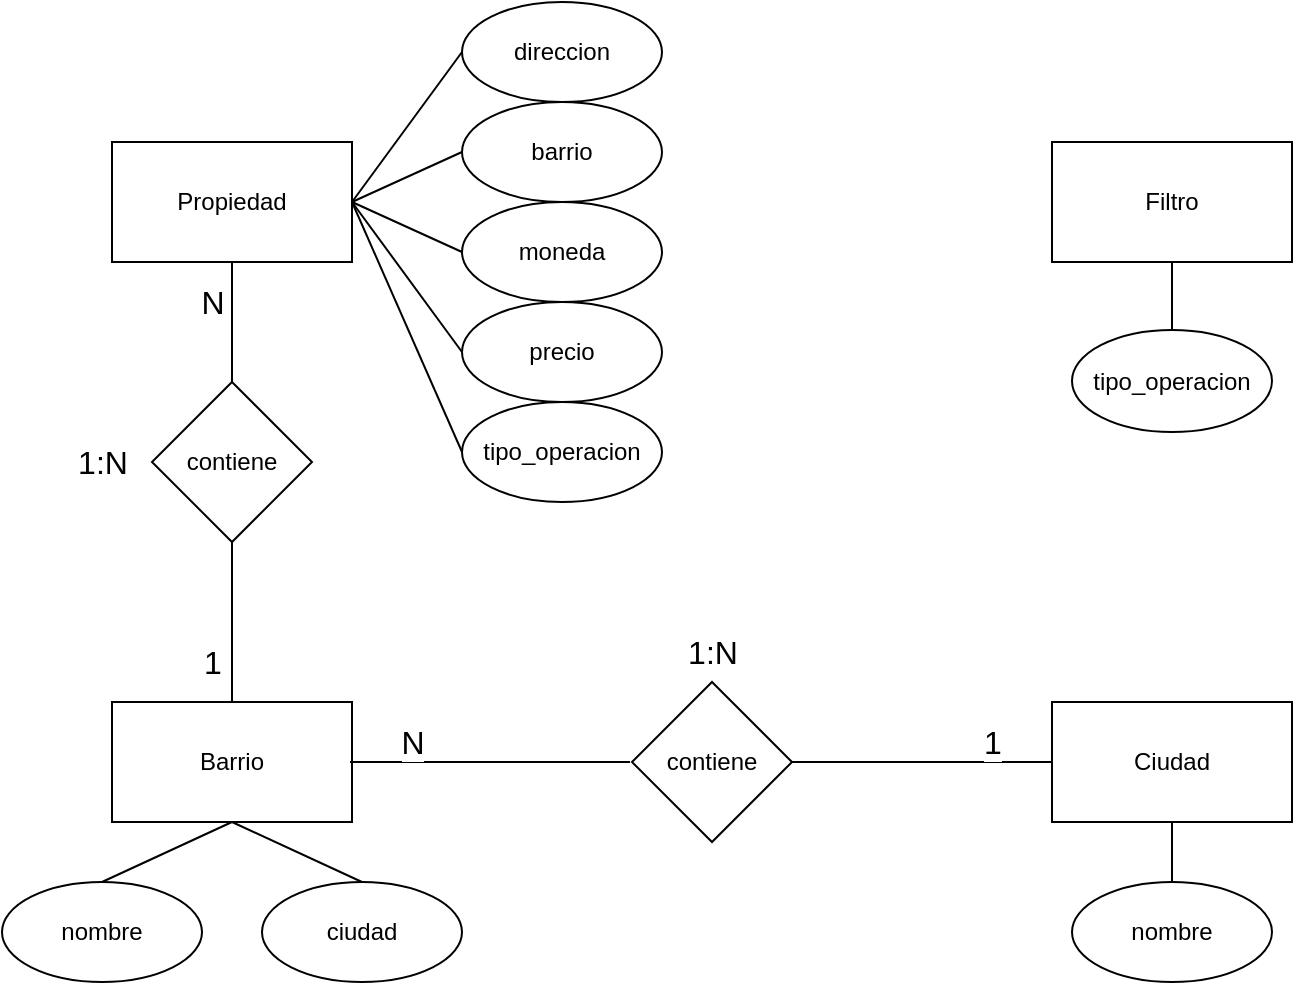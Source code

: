 <mxfile version="20.8.23" type="google"><diagram name="Page-1" id="-lOIg0zkawTF7f5Ug8Ix"><mxGraphModel grid="1" page="1" gridSize="10" guides="1" tooltips="1" connect="1" arrows="1" fold="1" pageScale="1" pageWidth="850" pageHeight="1100" math="0" shadow="0"><root><mxCell id="0"/><mxCell id="1" parent="0"/><mxCell id="MKqhHXoGOpRnfui47n2P-1" value="Propiedad" style="rounded=0;whiteSpace=wrap;html=1;" vertex="1" parent="1"><mxGeometry x="110" y="80" width="120" height="60" as="geometry"/></mxCell><mxCell id="MKqhHXoGOpRnfui47n2P-2" value="Barrio" style="rounded=0;whiteSpace=wrap;html=1;" vertex="1" parent="1"><mxGeometry x="110" y="360" width="120" height="60" as="geometry"/></mxCell><mxCell id="7Gm85zc-We-U2qtAj9lU-1" value="Ciudad" style="rounded=0;whiteSpace=wrap;html=1;" vertex="1" parent="1"><mxGeometry x="580" y="360" width="120" height="60" as="geometry"/></mxCell><mxCell id="7Gm85zc-We-U2qtAj9lU-8" value="&lt;font style=&quot;font-size: 16px;&quot;&gt;1&lt;/font&gt;" style="edgeStyle=orthogonalEdgeStyle;rounded=0;orthogonalLoop=1;jettySize=auto;html=1;exitX=0.5;exitY=1;exitDx=0;exitDy=0;entryX=0.5;entryY=0;entryDx=0;entryDy=0;endArrow=none;endFill=0;" edge="1" parent="1" source="7Gm85zc-We-U2qtAj9lU-4" target="MKqhHXoGOpRnfui47n2P-2"><mxGeometry x="0.5" y="-10" relative="1" as="geometry"><mxPoint as="offset"/></mxGeometry></mxCell><mxCell id="7Gm85zc-We-U2qtAj9lU-9" value="&lt;font style=&quot;font-size: 16px;&quot;&gt;N&lt;/font&gt;" style="edgeStyle=orthogonalEdgeStyle;rounded=0;orthogonalLoop=1;jettySize=auto;html=1;exitX=0.5;exitY=0;exitDx=0;exitDy=0;entryX=0.5;entryY=1;entryDx=0;entryDy=0;endArrow=none;endFill=0;" edge="1" parent="1" source="7Gm85zc-We-U2qtAj9lU-4" target="MKqhHXoGOpRnfui47n2P-1"><mxGeometry x="0.333" y="10" relative="1" as="geometry"><mxPoint as="offset"/></mxGeometry></mxCell><mxCell id="7Gm85zc-We-U2qtAj9lU-4" value="contiene" style="rhombus;whiteSpace=wrap;html=1;" vertex="1" parent="1"><mxGeometry x="130" y="200" width="80" height="80" as="geometry"/></mxCell><mxCell id="7Gm85zc-We-U2qtAj9lU-6" value="&lt;span style=&quot;font-size: 16px;&quot;&gt;1&lt;/span&gt;" style="edgeStyle=orthogonalEdgeStyle;rounded=0;orthogonalLoop=1;jettySize=auto;html=1;exitX=1;exitY=0.5;exitDx=0;exitDy=0;entryX=0;entryY=0.5;entryDx=0;entryDy=0;endArrow=none;endFill=0;" edge="1" parent="1" source="7Gm85zc-We-U2qtAj9lU-5" target="7Gm85zc-We-U2qtAj9lU-1"><mxGeometry x="0.538" y="10" relative="1" as="geometry"><mxPoint as="offset"/></mxGeometry></mxCell><mxCell id="7Gm85zc-We-U2qtAj9lU-7" value="&lt;font style=&quot;font-size: 16px;&quot;&gt;N&lt;/font&gt;" style="edgeStyle=orthogonalEdgeStyle;rounded=0;orthogonalLoop=1;jettySize=auto;html=1;exitX=0;exitY=0.5;exitDx=0;exitDy=0;entryX=1;entryY=0.5;entryDx=0;entryDy=0;endArrow=none;endFill=0;" edge="1" parent="1"><mxGeometry x="0.557" y="-10" relative="1" as="geometry"><mxPoint x="369" y="390" as="sourcePoint"/><mxPoint x="229" y="390" as="targetPoint"/><mxPoint as="offset"/></mxGeometry></mxCell><mxCell id="7Gm85zc-We-U2qtAj9lU-5" value="contiene" style="rhombus;whiteSpace=wrap;html=1;" vertex="1" parent="1"><mxGeometry x="370" y="350" width="80" height="80" as="geometry"/></mxCell><mxCell id="7Gm85zc-We-U2qtAj9lU-10" value="nombre" style="ellipse;whiteSpace=wrap;html=1;" vertex="1" parent="1"><mxGeometry x="590" y="450" width="100" height="50" as="geometry"/></mxCell><mxCell id="7Gm85zc-We-U2qtAj9lU-11" value="nombre" style="ellipse;whiteSpace=wrap;html=1;" vertex="1" parent="1"><mxGeometry x="55" y="450" width="100" height="50" as="geometry"/></mxCell><mxCell id="7Gm85zc-We-U2qtAj9lU-12" value="ciudad" style="ellipse;whiteSpace=wrap;html=1;" vertex="1" parent="1"><mxGeometry x="185" y="450" width="100" height="50" as="geometry"/></mxCell><mxCell id="7Gm85zc-We-U2qtAj9lU-13" value="direccion" style="ellipse;whiteSpace=wrap;html=1;" vertex="1" parent="1"><mxGeometry x="285" y="10" width="100" height="50" as="geometry"/></mxCell><mxCell id="7Gm85zc-We-U2qtAj9lU-14" value="barrio" style="ellipse;whiteSpace=wrap;html=1;" vertex="1" parent="1"><mxGeometry x="285" y="60" width="100" height="50" as="geometry"/></mxCell><mxCell id="7Gm85zc-We-U2qtAj9lU-15" value="moneda" style="ellipse;whiteSpace=wrap;html=1;" vertex="1" parent="1"><mxGeometry x="285" y="110" width="100" height="50" as="geometry"/></mxCell><mxCell id="7Gm85zc-We-U2qtAj9lU-16" value="precio" style="ellipse;whiteSpace=wrap;html=1;" vertex="1" parent="1"><mxGeometry x="285" y="160" width="100" height="50" as="geometry"/></mxCell><mxCell id="7Gm85zc-We-U2qtAj9lU-17" value="tipo_operacion" style="ellipse;whiteSpace=wrap;html=1;" vertex="1" parent="1"><mxGeometry x="285" y="210" width="100" height="50" as="geometry"/></mxCell><mxCell id="7Gm85zc-We-U2qtAj9lU-18" value="" style="endArrow=none;html=1;rounded=0;exitX=1;exitY=0.5;exitDx=0;exitDy=0;entryX=0;entryY=0.5;entryDx=0;entryDy=0;" edge="1" parent="1" source="MKqhHXoGOpRnfui47n2P-1" target="7Gm85zc-We-U2qtAj9lU-13"><mxGeometry width="50" height="50" relative="1" as="geometry"><mxPoint x="540" y="140" as="sourcePoint"/><mxPoint x="590" y="90" as="targetPoint"/></mxGeometry></mxCell><mxCell id="7Gm85zc-We-U2qtAj9lU-19" value="" style="endArrow=none;html=1;rounded=0;exitX=1;exitY=0.5;exitDx=0;exitDy=0;entryX=0;entryY=0.5;entryDx=0;entryDy=0;" edge="1" parent="1" source="MKqhHXoGOpRnfui47n2P-1" target="7Gm85zc-We-U2qtAj9lU-14"><mxGeometry width="50" height="50" relative="1" as="geometry"><mxPoint x="240" y="120" as="sourcePoint"/><mxPoint x="295" y="45" as="targetPoint"/></mxGeometry></mxCell><mxCell id="7Gm85zc-We-U2qtAj9lU-21" value="" style="endArrow=none;html=1;rounded=0;exitX=1;exitY=0.5;exitDx=0;exitDy=0;entryX=0;entryY=0.5;entryDx=0;entryDy=0;" edge="1" parent="1" source="MKqhHXoGOpRnfui47n2P-1" target="7Gm85zc-We-U2qtAj9lU-15"><mxGeometry width="50" height="50" relative="1" as="geometry"><mxPoint x="250" y="130" as="sourcePoint"/><mxPoint x="305" y="55" as="targetPoint"/></mxGeometry></mxCell><mxCell id="7Gm85zc-We-U2qtAj9lU-22" value="" style="endArrow=none;html=1;rounded=0;exitX=1;exitY=0.5;exitDx=0;exitDy=0;entryX=0;entryY=0.5;entryDx=0;entryDy=0;" edge="1" parent="1" source="MKqhHXoGOpRnfui47n2P-1" target="7Gm85zc-We-U2qtAj9lU-16"><mxGeometry width="50" height="50" relative="1" as="geometry"><mxPoint x="260" y="140" as="sourcePoint"/><mxPoint x="315" y="65" as="targetPoint"/></mxGeometry></mxCell><mxCell id="7Gm85zc-We-U2qtAj9lU-23" value="" style="endArrow=none;html=1;rounded=0;exitX=1;exitY=0.5;exitDx=0;exitDy=0;entryX=0;entryY=0.5;entryDx=0;entryDy=0;" edge="1" parent="1" source="MKqhHXoGOpRnfui47n2P-1" target="7Gm85zc-We-U2qtAj9lU-17"><mxGeometry width="50" height="50" relative="1" as="geometry"><mxPoint x="270" y="150" as="sourcePoint"/><mxPoint x="325" y="75" as="targetPoint"/></mxGeometry></mxCell><mxCell id="7Gm85zc-We-U2qtAj9lU-24" value="" style="endArrow=none;html=1;rounded=0;exitX=0.5;exitY=1;exitDx=0;exitDy=0;entryX=0.5;entryY=0;entryDx=0;entryDy=0;" edge="1" parent="1" source="MKqhHXoGOpRnfui47n2P-2" target="7Gm85zc-We-U2qtAj9lU-12"><mxGeometry width="50" height="50" relative="1" as="geometry"><mxPoint x="280" y="160" as="sourcePoint"/><mxPoint x="335" y="85" as="targetPoint"/></mxGeometry></mxCell><mxCell id="7Gm85zc-We-U2qtAj9lU-26" value="" style="endArrow=none;html=1;rounded=0;exitX=0.5;exitY=1;exitDx=0;exitDy=0;entryX=0.5;entryY=0;entryDx=0;entryDy=0;" edge="1" parent="1" source="MKqhHXoGOpRnfui47n2P-2" target="7Gm85zc-We-U2qtAj9lU-11"><mxGeometry width="50" height="50" relative="1" as="geometry"><mxPoint x="290" y="170" as="sourcePoint"/><mxPoint x="345" y="95" as="targetPoint"/></mxGeometry></mxCell><mxCell id="7Gm85zc-We-U2qtAj9lU-27" value="" style="endArrow=none;html=1;rounded=0;exitX=0.5;exitY=1;exitDx=0;exitDy=0;entryX=0.5;entryY=0;entryDx=0;entryDy=0;" edge="1" parent="1" source="7Gm85zc-We-U2qtAj9lU-1" target="7Gm85zc-We-U2qtAj9lU-10"><mxGeometry width="50" height="50" relative="1" as="geometry"><mxPoint x="180" y="430" as="sourcePoint"/><mxPoint x="245" y="460" as="targetPoint"/></mxGeometry></mxCell><mxCell id="7Gm85zc-We-U2qtAj9lU-29" value="1:N" style="text;html=1;align=center;verticalAlign=middle;resizable=0;points=[];autosize=1;strokeColor=none;fillColor=none;fontSize=16;" vertex="1" parent="1"><mxGeometry x="385" y="320" width="50" height="30" as="geometry"/></mxCell><mxCell id="7Gm85zc-We-U2qtAj9lU-30" value="1:N" style="text;html=1;align=center;verticalAlign=middle;resizable=0;points=[];autosize=1;strokeColor=none;fillColor=none;fontSize=16;" vertex="1" parent="1"><mxGeometry x="80" y="225" width="50" height="30" as="geometry"/></mxCell><mxCell id="7Gm85zc-We-U2qtAj9lU-32" value="Filtro" style="rounded=0;whiteSpace=wrap;html=1;" vertex="1" parent="1"><mxGeometry x="580" y="80" width="120" height="60" as="geometry"/></mxCell><mxCell id="7Gm85zc-We-U2qtAj9lU-33" value="tipo_operacion" style="ellipse;whiteSpace=wrap;html=1;" vertex="1" parent="1"><mxGeometry x="590" y="174" width="100" height="51" as="geometry"/></mxCell><mxCell id="7Gm85zc-We-U2qtAj9lU-34" value="" style="endArrow=none;html=1;rounded=0;exitX=0.5;exitY=0;exitDx=0;exitDy=0;entryX=0.5;entryY=1;entryDx=0;entryDy=0;" edge="1" parent="1" source="7Gm85zc-We-U2qtAj9lU-33" target="7Gm85zc-We-U2qtAj9lU-32"><mxGeometry width="50" height="50" relative="1" as="geometry"><mxPoint x="240" y="120" as="sourcePoint"/><mxPoint x="295" y="145" as="targetPoint"/></mxGeometry></mxCell></root></mxGraphModel></diagram></mxfile>